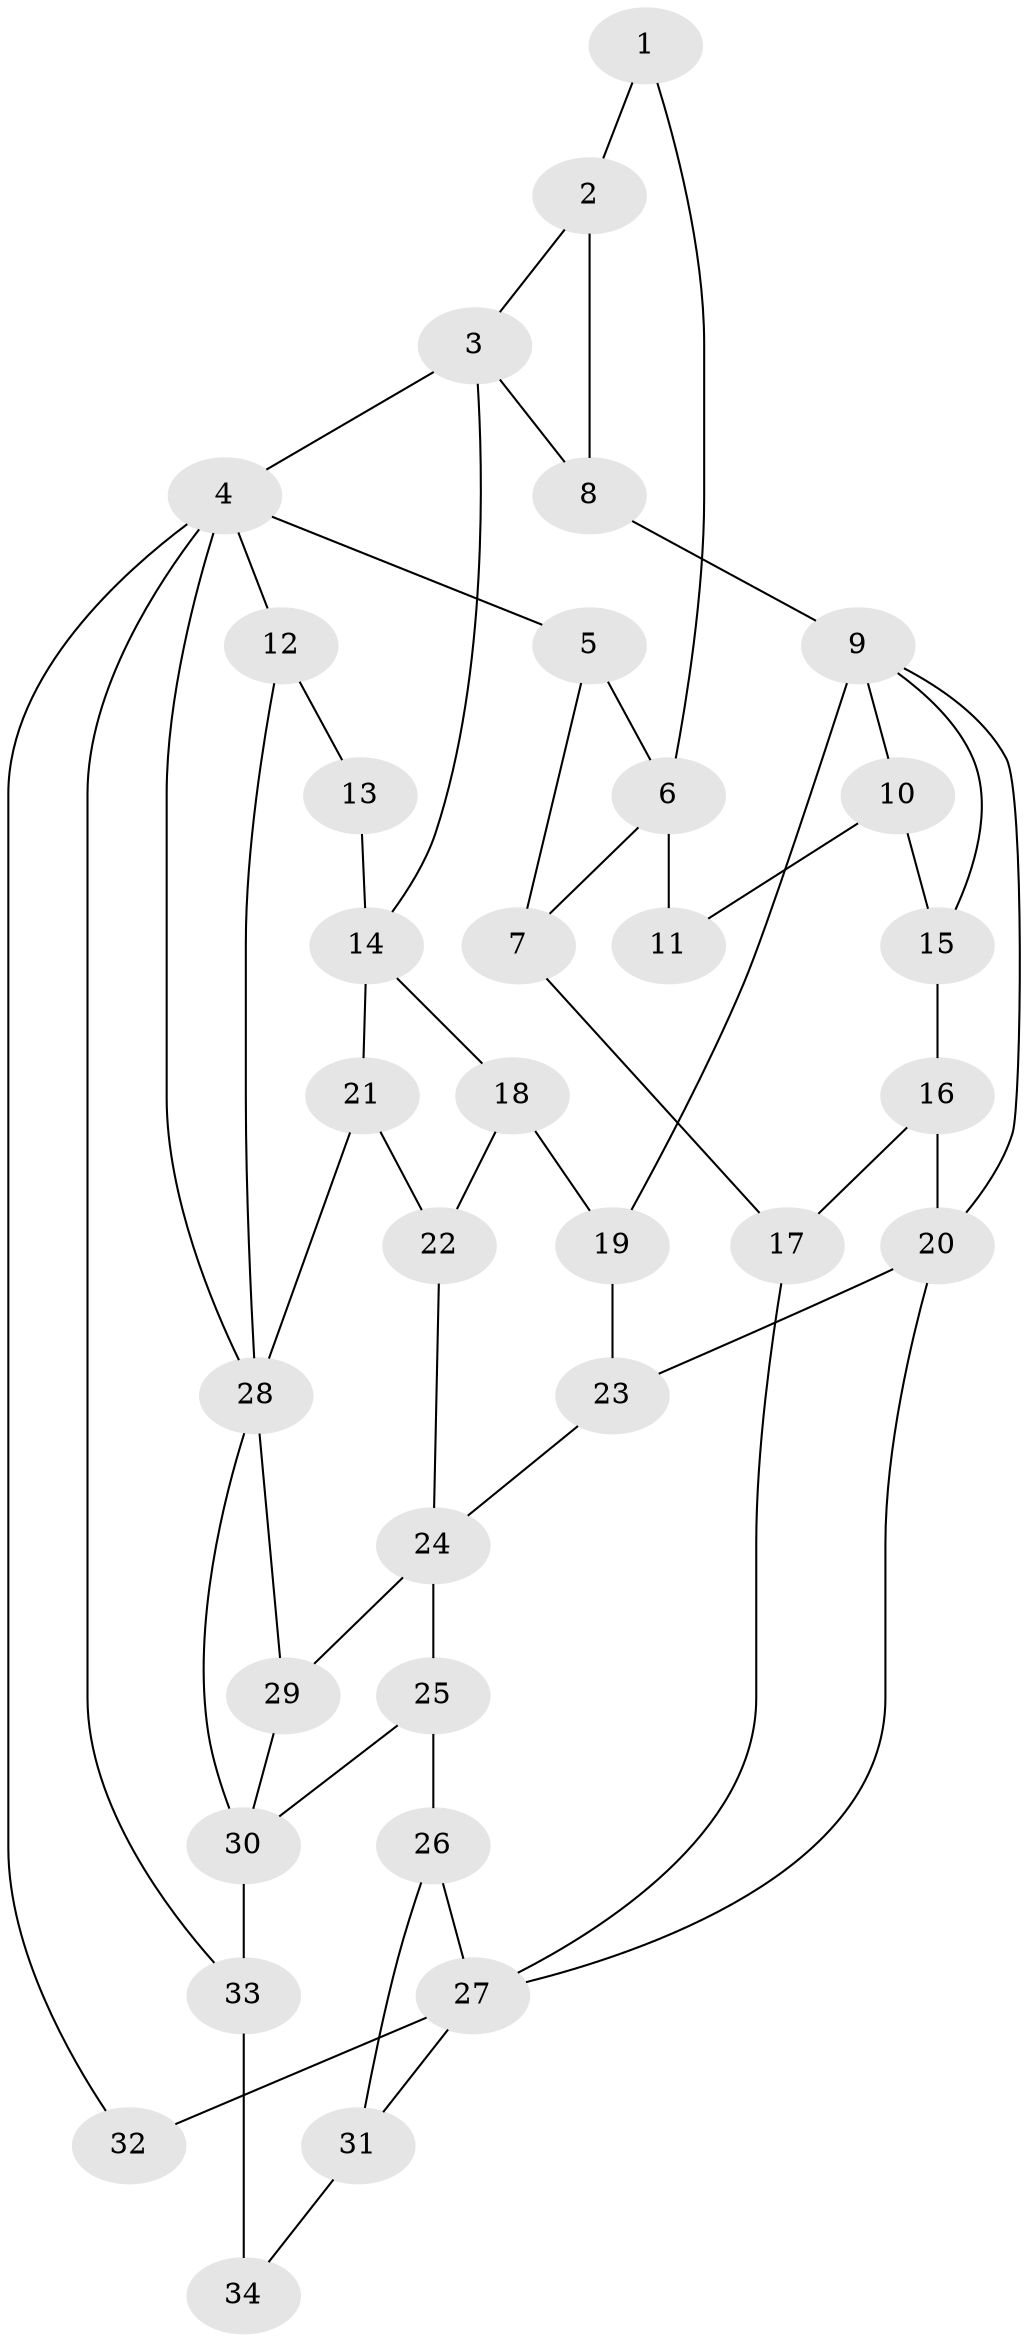 // original degree distribution, {3: 0.029411764705882353, 4: 0.20588235294117646, 5: 0.5882352941176471, 6: 0.17647058823529413}
// Generated by graph-tools (version 1.1) at 2025/38/03/09/25 02:38:20]
// undirected, 34 vertices, 56 edges
graph export_dot {
graph [start="1"]
  node [color=gray90,style=filled];
  1;
  2;
  3;
  4;
  5;
  6;
  7;
  8;
  9;
  10;
  11;
  12;
  13;
  14;
  15;
  16;
  17;
  18;
  19;
  20;
  21;
  22;
  23;
  24;
  25;
  26;
  27;
  28;
  29;
  30;
  31;
  32;
  33;
  34;
  1 -- 2 [weight=1.0];
  1 -- 6 [weight=1.0];
  2 -- 3 [weight=1.0];
  2 -- 8 [weight=2.0];
  3 -- 4 [weight=1.0];
  3 -- 8 [weight=1.0];
  3 -- 14 [weight=2.0];
  4 -- 5 [weight=2.0];
  4 -- 12 [weight=1.0];
  4 -- 28 [weight=1.0];
  4 -- 32 [weight=1.0];
  4 -- 33 [weight=2.0];
  5 -- 6 [weight=1.0];
  5 -- 7 [weight=1.0];
  6 -- 7 [weight=1.0];
  6 -- 11 [weight=2.0];
  7 -- 17 [weight=1.0];
  8 -- 9 [weight=2.0];
  9 -- 10 [weight=1.0];
  9 -- 15 [weight=1.0];
  9 -- 19 [weight=1.0];
  9 -- 20 [weight=1.0];
  10 -- 11 [weight=1.0];
  10 -- 15 [weight=1.0];
  12 -- 13 [weight=1.0];
  12 -- 28 [weight=1.0];
  13 -- 14 [weight=2.0];
  14 -- 18 [weight=1.0];
  14 -- 21 [weight=1.0];
  15 -- 16 [weight=1.0];
  16 -- 17 [weight=1.0];
  16 -- 20 [weight=1.0];
  17 -- 27 [weight=1.0];
  18 -- 19 [weight=1.0];
  18 -- 22 [weight=1.0];
  19 -- 23 [weight=1.0];
  20 -- 23 [weight=1.0];
  20 -- 27 [weight=1.0];
  21 -- 22 [weight=1.0];
  21 -- 28 [weight=1.0];
  22 -- 24 [weight=1.0];
  23 -- 24 [weight=1.0];
  24 -- 25 [weight=1.0];
  24 -- 29 [weight=1.0];
  25 -- 26 [weight=1.0];
  25 -- 30 [weight=1.0];
  26 -- 27 [weight=1.0];
  26 -- 31 [weight=1.0];
  27 -- 31 [weight=1.0];
  27 -- 32 [weight=2.0];
  28 -- 29 [weight=2.0];
  28 -- 30 [weight=1.0];
  29 -- 30 [weight=1.0];
  30 -- 33 [weight=2.0];
  31 -- 34 [weight=1.0];
  33 -- 34 [weight=2.0];
}
